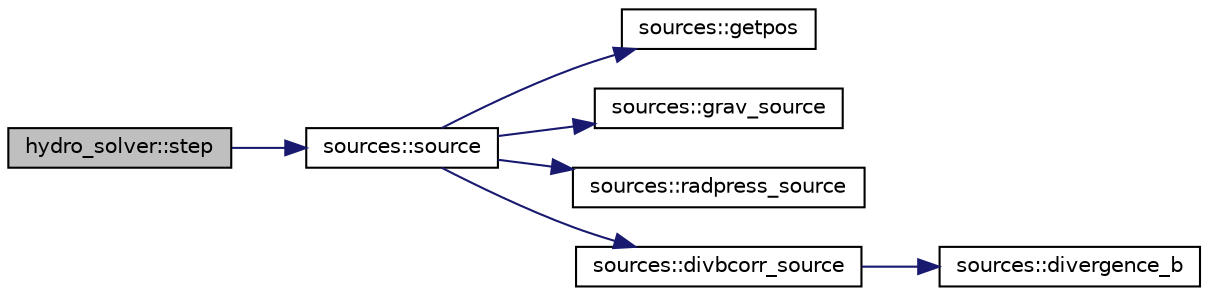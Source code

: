 digraph "hydro_solver::step"
{
  edge [fontname="Helvetica",fontsize="10",labelfontname="Helvetica",labelfontsize="10"];
  node [fontname="Helvetica",fontsize="10",shape=record];
  rankdir="LR";
  Node1 [label="hydro_solver::step",height=0.2,width=0.4,color="black", fillcolor="grey75", style="filled", fontcolor="black"];
  Node1 -> Node2 [color="midnightblue",fontsize="10",style="solid",fontname="Helvetica"];
  Node2 [label="sources::source",height=0.2,width=0.4,color="black", fillcolor="white", style="filled",URL="$namespacesources.html#a6a66dd1f8baf424ff64a30112f39c632",tooltip="Upper level wrapper for sources. "];
  Node2 -> Node3 [color="midnightblue",fontsize="10",style="solid",fontname="Helvetica"];
  Node3 [label="sources::getpos",height=0.2,width=0.4,color="black", fillcolor="white", style="filled",URL="$namespacesources.html#a378a8116ae16db2efa853343f88156d3",tooltip="Gets position in the grid. "];
  Node2 -> Node4 [color="midnightblue",fontsize="10",style="solid",fontname="Helvetica"];
  Node4 [label="sources::grav_source",height=0.2,width=0.4,color="black", fillcolor="white", style="filled",URL="$namespacesources.html#aef9f6ca4bc770f0e768dbbba91b67415",tooltip="Gravity due to point sources. "];
  Node2 -> Node5 [color="midnightblue",fontsize="10",style="solid",fontname="Helvetica"];
  Node5 [label="sources::radpress_source",height=0.2,width=0.4,color="black", fillcolor="white", style="filled",URL="$namespacesources.html#a36b548c9c578b74c5f439ffaec7d3a9a",tooltip="Radiation pressure force. "];
  Node2 -> Node6 [color="midnightblue",fontsize="10",style="solid",fontname="Helvetica"];
  Node6 [label="sources::divbcorr_source",height=0.2,width=0.4,color="black", fillcolor="white", style="filled",URL="$namespacesources.html#a9c2d37de3b878eff7693a25d3dc3fe91",tooltip="8 Wave source terms for div(B) correction "];
  Node6 -> Node7 [color="midnightblue",fontsize="10",style="solid",fontname="Helvetica"];
  Node7 [label="sources::divergence_b",height=0.2,width=0.4,color="black", fillcolor="white", style="filled",URL="$namespacesources.html#a0478795277b4f25ec62d8e3e1f06611e",tooltip="Computes div(B) "];
}
